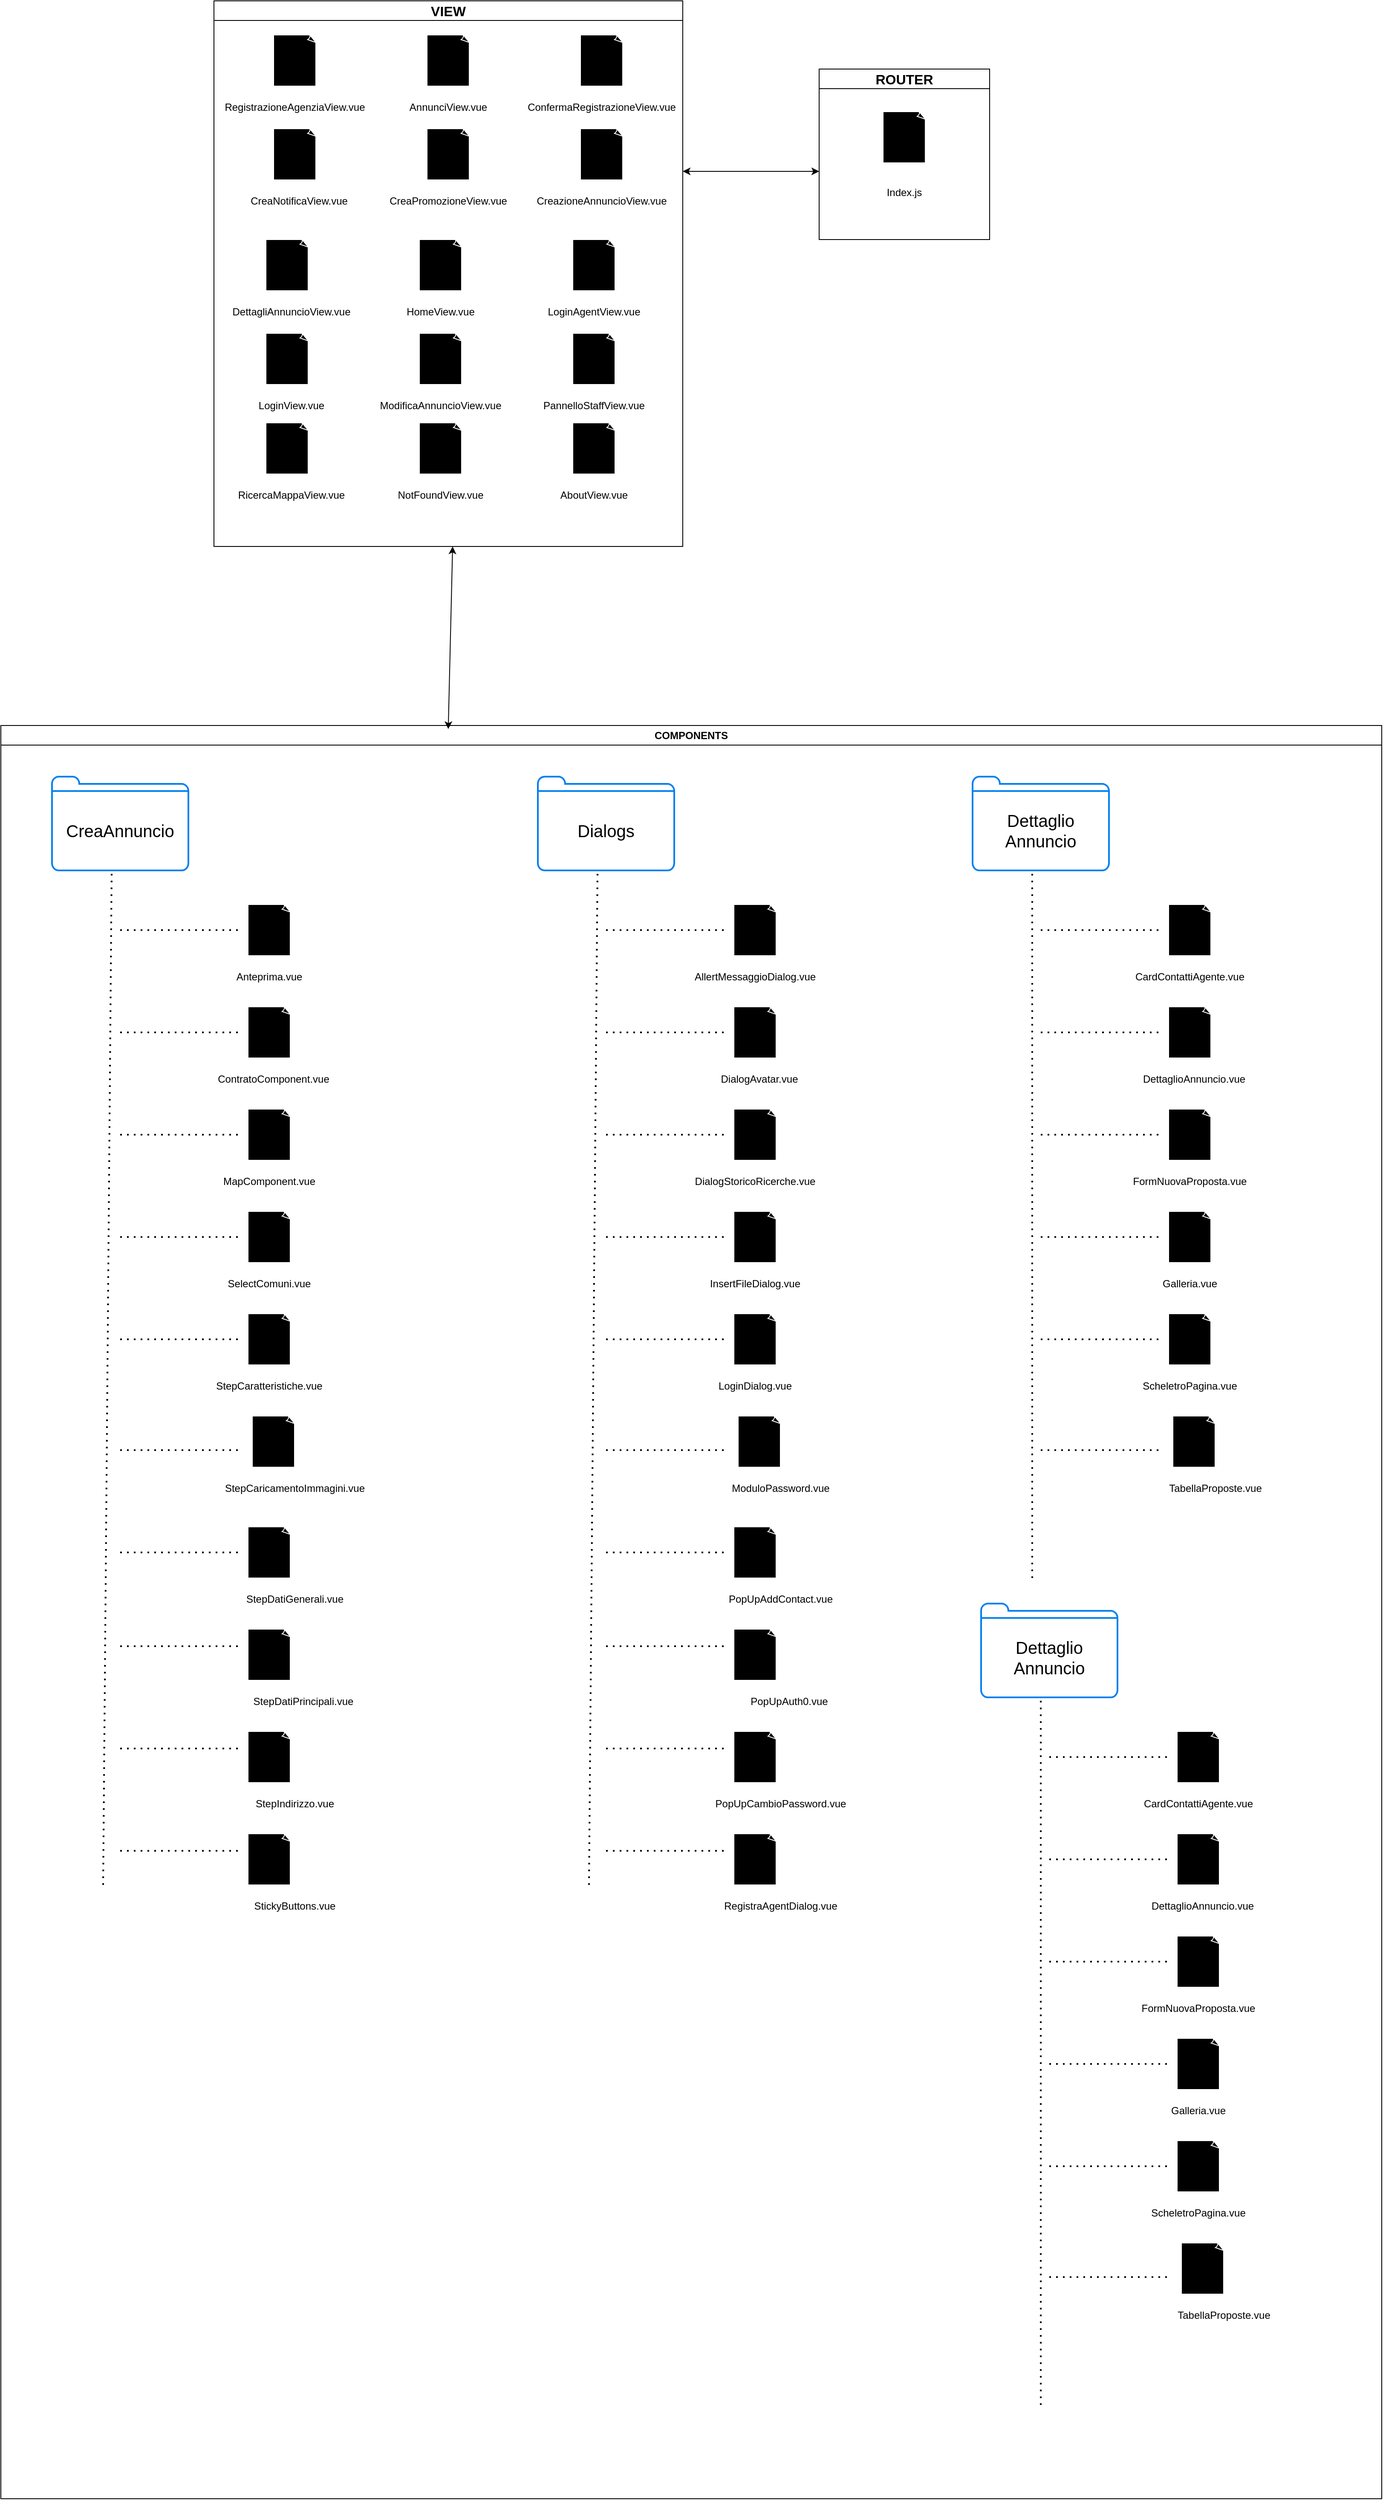 <mxfile version="28.2.6">
  <diagram name="Pagina-1" id="OAqNT32-tpnhEgavL7ft">
    <mxGraphModel dx="2430" dy="865" grid="1" gridSize="10" guides="1" tooltips="1" connect="1" arrows="1" fold="1" page="1" pageScale="1" pageWidth="827" pageHeight="1169" math="0" shadow="0">
      <root>
        <mxCell id="0" />
        <mxCell id="1" parent="0" />
        <mxCell id="5hNcSMgx9boGnoWXaqEP-1" value="&lt;font style=&quot;font-size: 16px;&quot;&gt;VIEW&lt;/font&gt;" style="swimlane;whiteSpace=wrap;html=1;" vertex="1" parent="1">
          <mxGeometry x="-30" y="40" width="550" height="640" as="geometry" />
        </mxCell>
        <mxCell id="5hNcSMgx9boGnoWXaqEP-5" value="" style="whiteSpace=wrap;html=1;shape=mxgraph.basic.document;fillColor=#000000;strokeColor=#FFFFFF;" vertex="1" parent="5hNcSMgx9boGnoWXaqEP-1">
          <mxGeometry x="70" y="40" width="50" height="60" as="geometry" />
        </mxCell>
        <mxCell id="5hNcSMgx9boGnoWXaqEP-6" value="RegistrazioneAgenziaView.vue" style="text;html=1;whiteSpace=wrap;strokeColor=none;fillColor=none;align=center;verticalAlign=middle;rounded=0;" vertex="1" parent="5hNcSMgx9boGnoWXaqEP-1">
          <mxGeometry x="10" y="110" width="170" height="30" as="geometry" />
        </mxCell>
        <mxCell id="5hNcSMgx9boGnoWXaqEP-7" value="" style="whiteSpace=wrap;html=1;shape=mxgraph.basic.document;fillColor=#000000;strokeColor=#FFFFFF;" vertex="1" parent="5hNcSMgx9boGnoWXaqEP-1">
          <mxGeometry x="250" y="40" width="50" height="60" as="geometry" />
        </mxCell>
        <mxCell id="5hNcSMgx9boGnoWXaqEP-8" value="AnnunciView.vue" style="text;html=1;whiteSpace=wrap;strokeColor=none;fillColor=none;align=center;verticalAlign=middle;rounded=0;" vertex="1" parent="5hNcSMgx9boGnoWXaqEP-1">
          <mxGeometry x="190" y="110" width="170" height="30" as="geometry" />
        </mxCell>
        <mxCell id="5hNcSMgx9boGnoWXaqEP-9" value="" style="whiteSpace=wrap;html=1;shape=mxgraph.basic.document;fillColor=#000000;strokeColor=#FFFFFF;" vertex="1" parent="5hNcSMgx9boGnoWXaqEP-1">
          <mxGeometry x="430" y="40" width="50" height="60" as="geometry" />
        </mxCell>
        <mxCell id="5hNcSMgx9boGnoWXaqEP-10" value="ConfermaRegistrazioneView.vue" style="text;html=1;whiteSpace=wrap;strokeColor=none;fillColor=none;align=center;verticalAlign=middle;rounded=0;" vertex="1" parent="5hNcSMgx9boGnoWXaqEP-1">
          <mxGeometry x="370" y="110" width="170" height="30" as="geometry" />
        </mxCell>
        <mxCell id="5hNcSMgx9boGnoWXaqEP-11" value="" style="whiteSpace=wrap;html=1;shape=mxgraph.basic.document;fillColor=#000000;strokeColor=#FFFFFF;" vertex="1" parent="5hNcSMgx9boGnoWXaqEP-1">
          <mxGeometry x="70" y="150" width="50" height="60" as="geometry" />
        </mxCell>
        <mxCell id="5hNcSMgx9boGnoWXaqEP-12" value="CreaNotificaView.vue" style="text;html=1;whiteSpace=wrap;strokeColor=none;fillColor=none;align=center;verticalAlign=middle;rounded=0;" vertex="1" parent="5hNcSMgx9boGnoWXaqEP-1">
          <mxGeometry x="30" y="220" width="140" height="30" as="geometry" />
        </mxCell>
        <mxCell id="5hNcSMgx9boGnoWXaqEP-13" value="" style="whiteSpace=wrap;html=1;shape=mxgraph.basic.document;fillColor=#000000;strokeColor=#FFFFFF;" vertex="1" parent="5hNcSMgx9boGnoWXaqEP-1">
          <mxGeometry x="250" y="150" width="50" height="60" as="geometry" />
        </mxCell>
        <mxCell id="5hNcSMgx9boGnoWXaqEP-14" value="CreaPromozioneView.vue" style="text;html=1;whiteSpace=wrap;strokeColor=none;fillColor=none;align=center;verticalAlign=middle;rounded=0;" vertex="1" parent="5hNcSMgx9boGnoWXaqEP-1">
          <mxGeometry x="205" y="220" width="140" height="30" as="geometry" />
        </mxCell>
        <mxCell id="5hNcSMgx9boGnoWXaqEP-15" value="" style="whiteSpace=wrap;html=1;shape=mxgraph.basic.document;fillColor=#000000;strokeColor=#FFFFFF;" vertex="1" parent="5hNcSMgx9boGnoWXaqEP-1">
          <mxGeometry x="430" y="150" width="50" height="60" as="geometry" />
        </mxCell>
        <mxCell id="5hNcSMgx9boGnoWXaqEP-16" value="CreazioneAnnuncioView.vue" style="text;html=1;whiteSpace=wrap;strokeColor=none;fillColor=none;align=center;verticalAlign=middle;rounded=0;" vertex="1" parent="5hNcSMgx9boGnoWXaqEP-1">
          <mxGeometry x="372" y="220" width="166" height="30" as="geometry" />
        </mxCell>
        <mxCell id="5hNcSMgx9boGnoWXaqEP-17" value="" style="whiteSpace=wrap;html=1;shape=mxgraph.basic.document;fillColor=#000000;strokeColor=#FFFFFF;" vertex="1" parent="5hNcSMgx9boGnoWXaqEP-1">
          <mxGeometry x="61" y="280" width="50" height="60" as="geometry" />
        </mxCell>
        <mxCell id="5hNcSMgx9boGnoWXaqEP-18" value="DettagliAnnuncioView.vue" style="text;html=1;whiteSpace=wrap;strokeColor=none;fillColor=none;align=center;verticalAlign=middle;rounded=0;" vertex="1" parent="5hNcSMgx9boGnoWXaqEP-1">
          <mxGeometry x="21" y="350" width="140" height="30" as="geometry" />
        </mxCell>
        <mxCell id="5hNcSMgx9boGnoWXaqEP-19" value="" style="whiteSpace=wrap;html=1;shape=mxgraph.basic.document;fillColor=#000000;strokeColor=#FFFFFF;" vertex="1" parent="5hNcSMgx9boGnoWXaqEP-1">
          <mxGeometry x="241" y="280" width="50" height="60" as="geometry" />
        </mxCell>
        <mxCell id="5hNcSMgx9boGnoWXaqEP-20" value="HomeView.vue" style="text;html=1;whiteSpace=wrap;strokeColor=none;fillColor=none;align=center;verticalAlign=middle;rounded=0;" vertex="1" parent="5hNcSMgx9boGnoWXaqEP-1">
          <mxGeometry x="196" y="350" width="140" height="30" as="geometry" />
        </mxCell>
        <mxCell id="5hNcSMgx9boGnoWXaqEP-21" value="" style="whiteSpace=wrap;html=1;shape=mxgraph.basic.document;fillColor=#000000;strokeColor=#FFFFFF;" vertex="1" parent="5hNcSMgx9boGnoWXaqEP-1">
          <mxGeometry x="421" y="280" width="50" height="60" as="geometry" />
        </mxCell>
        <mxCell id="5hNcSMgx9boGnoWXaqEP-22" value="LoginAgentView.vue" style="text;html=1;whiteSpace=wrap;strokeColor=none;fillColor=none;align=center;verticalAlign=middle;rounded=0;" vertex="1" parent="5hNcSMgx9boGnoWXaqEP-1">
          <mxGeometry x="363" y="350" width="166" height="30" as="geometry" />
        </mxCell>
        <mxCell id="5hNcSMgx9boGnoWXaqEP-23" value="" style="whiteSpace=wrap;html=1;shape=mxgraph.basic.document;fillColor=#000000;strokeColor=#FFFFFF;" vertex="1" parent="5hNcSMgx9boGnoWXaqEP-1">
          <mxGeometry x="61" y="390" width="50" height="60" as="geometry" />
        </mxCell>
        <mxCell id="5hNcSMgx9boGnoWXaqEP-24" value="LoginView.vue" style="text;html=1;whiteSpace=wrap;strokeColor=none;fillColor=none;align=center;verticalAlign=middle;rounded=0;" vertex="1" parent="5hNcSMgx9boGnoWXaqEP-1">
          <mxGeometry x="21" y="460" width="140" height="30" as="geometry" />
        </mxCell>
        <mxCell id="5hNcSMgx9boGnoWXaqEP-25" value="" style="whiteSpace=wrap;html=1;shape=mxgraph.basic.document;fillColor=#000000;strokeColor=#FFFFFF;" vertex="1" parent="5hNcSMgx9boGnoWXaqEP-1">
          <mxGeometry x="241" y="390" width="50" height="60" as="geometry" />
        </mxCell>
        <mxCell id="5hNcSMgx9boGnoWXaqEP-26" value="ModificaAnnuncioView.vue" style="text;html=1;whiteSpace=wrap;strokeColor=none;fillColor=none;align=center;verticalAlign=middle;rounded=0;" vertex="1" parent="5hNcSMgx9boGnoWXaqEP-1">
          <mxGeometry x="196" y="460" width="140" height="30" as="geometry" />
        </mxCell>
        <mxCell id="5hNcSMgx9boGnoWXaqEP-27" value="" style="whiteSpace=wrap;html=1;shape=mxgraph.basic.document;fillColor=#000000;strokeColor=#FFFFFF;" vertex="1" parent="5hNcSMgx9boGnoWXaqEP-1">
          <mxGeometry x="421" y="390" width="50" height="60" as="geometry" />
        </mxCell>
        <mxCell id="5hNcSMgx9boGnoWXaqEP-28" value="PannelloStaff&lt;span style=&quot;background-color: transparent; color: light-dark(rgb(0, 0, 0), rgb(255, 255, 255));&quot;&gt;View.vue&lt;/span&gt;" style="text;html=1;whiteSpace=wrap;strokeColor=none;fillColor=none;align=center;verticalAlign=middle;rounded=0;" vertex="1" parent="5hNcSMgx9boGnoWXaqEP-1">
          <mxGeometry x="363" y="460" width="166" height="30" as="geometry" />
        </mxCell>
        <mxCell id="5hNcSMgx9boGnoWXaqEP-29" value="" style="whiteSpace=wrap;html=1;shape=mxgraph.basic.document;fillColor=#000000;strokeColor=#FFFFFF;" vertex="1" parent="5hNcSMgx9boGnoWXaqEP-1">
          <mxGeometry x="61" y="495" width="50" height="60" as="geometry" />
        </mxCell>
        <mxCell id="5hNcSMgx9boGnoWXaqEP-30" value="RicercaMappaView.vue" style="text;html=1;whiteSpace=wrap;strokeColor=none;fillColor=none;align=center;verticalAlign=middle;rounded=0;" vertex="1" parent="5hNcSMgx9boGnoWXaqEP-1">
          <mxGeometry x="21" y="565" width="140" height="30" as="geometry" />
        </mxCell>
        <mxCell id="5hNcSMgx9boGnoWXaqEP-31" value="" style="whiteSpace=wrap;html=1;shape=mxgraph.basic.document;fillColor=#000000;strokeColor=#FFFFFF;" vertex="1" parent="5hNcSMgx9boGnoWXaqEP-1">
          <mxGeometry x="241" y="495" width="50" height="60" as="geometry" />
        </mxCell>
        <mxCell id="5hNcSMgx9boGnoWXaqEP-32" value="NotFoundView.vue" style="text;html=1;whiteSpace=wrap;strokeColor=none;fillColor=none;align=center;verticalAlign=middle;rounded=0;" vertex="1" parent="5hNcSMgx9boGnoWXaqEP-1">
          <mxGeometry x="196" y="565" width="140" height="30" as="geometry" />
        </mxCell>
        <mxCell id="5hNcSMgx9boGnoWXaqEP-33" value="" style="whiteSpace=wrap;html=1;shape=mxgraph.basic.document;fillColor=#000000;strokeColor=#FFFFFF;" vertex="1" parent="5hNcSMgx9boGnoWXaqEP-1">
          <mxGeometry x="421" y="495" width="50" height="60" as="geometry" />
        </mxCell>
        <mxCell id="5hNcSMgx9boGnoWXaqEP-34" value="AboutView.vue" style="text;html=1;whiteSpace=wrap;strokeColor=none;fillColor=none;align=center;verticalAlign=middle;rounded=0;" vertex="1" parent="5hNcSMgx9boGnoWXaqEP-1">
          <mxGeometry x="363" y="565" width="166" height="30" as="geometry" />
        </mxCell>
        <mxCell id="5hNcSMgx9boGnoWXaqEP-2" value="&lt;font style=&quot;font-size: 16px;&quot;&gt;ROUTER&lt;/font&gt;" style="swimlane;whiteSpace=wrap;html=1;" vertex="1" parent="1">
          <mxGeometry x="680" y="120" width="200" height="200" as="geometry" />
        </mxCell>
        <mxCell id="5hNcSMgx9boGnoWXaqEP-35" value="" style="whiteSpace=wrap;html=1;shape=mxgraph.basic.document;fillColor=#000000;strokeColor=#FFFFFF;" vertex="1" parent="5hNcSMgx9boGnoWXaqEP-2">
          <mxGeometry x="75" y="50" width="50" height="60" as="geometry" />
        </mxCell>
        <mxCell id="5hNcSMgx9boGnoWXaqEP-36" value="Index.js" style="text;html=1;whiteSpace=wrap;strokeColor=none;fillColor=none;align=center;verticalAlign=middle;rounded=0;" vertex="1" parent="5hNcSMgx9boGnoWXaqEP-2">
          <mxGeometry x="60" y="130" width="80" height="30" as="geometry" />
        </mxCell>
        <mxCell id="5hNcSMgx9boGnoWXaqEP-4" value="" style="endArrow=classic;startArrow=classic;html=1;rounded=0;" edge="1" parent="1">
          <mxGeometry width="50" height="50" relative="1" as="geometry">
            <mxPoint x="520" y="240" as="sourcePoint" />
            <mxPoint x="680" y="240" as="targetPoint" />
          </mxGeometry>
        </mxCell>
        <mxCell id="5hNcSMgx9boGnoWXaqEP-37" value="COMPONENTS" style="swimlane;whiteSpace=wrap;html=1;" vertex="1" parent="1">
          <mxGeometry x="-280" y="890" width="1620" height="2080" as="geometry" />
        </mxCell>
        <mxCell id="5hNcSMgx9boGnoWXaqEP-41" value="" style="html=1;verticalLabelPosition=bottom;align=center;labelBackgroundColor=#ffffff;verticalAlign=top;strokeWidth=2;strokeColor=#0080F0;shadow=0;dashed=0;shape=mxgraph.ios7.icons.folder;" vertex="1" parent="5hNcSMgx9boGnoWXaqEP-37">
          <mxGeometry x="60" y="60" width="160" height="110" as="geometry" />
        </mxCell>
        <mxCell id="5hNcSMgx9boGnoWXaqEP-42" value="&lt;font style=&quot;font-size: 20px;&quot;&gt;CreaAnnuncio&lt;/font&gt;" style="text;html=1;whiteSpace=wrap;strokeColor=none;fillColor=none;align=center;verticalAlign=middle;rounded=0;" vertex="1" parent="5hNcSMgx9boGnoWXaqEP-37">
          <mxGeometry x="70" y="85" width="140" height="75" as="geometry" />
        </mxCell>
        <mxCell id="5hNcSMgx9boGnoWXaqEP-44" value="" style="endArrow=none;dashed=1;html=1;dashPattern=1 3;strokeWidth=2;rounded=0;" edge="1" parent="5hNcSMgx9boGnoWXaqEP-37">
          <mxGeometry width="50" height="50" relative="1" as="geometry">
            <mxPoint x="120" y="1360" as="sourcePoint" />
            <mxPoint x="130" y="170" as="targetPoint" />
          </mxGeometry>
        </mxCell>
        <mxCell id="5hNcSMgx9boGnoWXaqEP-45" value="" style="endArrow=none;dashed=1;html=1;dashPattern=1 3;strokeWidth=2;rounded=0;" edge="1" parent="5hNcSMgx9boGnoWXaqEP-37">
          <mxGeometry width="50" height="50" relative="1" as="geometry">
            <mxPoint x="140" y="240" as="sourcePoint" />
            <mxPoint x="280" y="240" as="targetPoint" />
          </mxGeometry>
        </mxCell>
        <mxCell id="5hNcSMgx9boGnoWXaqEP-46" value="" style="whiteSpace=wrap;html=1;shape=mxgraph.basic.document;fillColor=#000000;strokeColor=#FFFFFF;" vertex="1" parent="5hNcSMgx9boGnoWXaqEP-37">
          <mxGeometry x="290" y="210" width="50" height="60" as="geometry" />
        </mxCell>
        <mxCell id="5hNcSMgx9boGnoWXaqEP-47" value="Anteprima.vue" style="text;html=1;whiteSpace=wrap;strokeColor=none;fillColor=none;align=center;verticalAlign=middle;rounded=0;" vertex="1" parent="5hNcSMgx9boGnoWXaqEP-37">
          <mxGeometry x="245" y="280" width="140" height="30" as="geometry" />
        </mxCell>
        <mxCell id="5hNcSMgx9boGnoWXaqEP-48" value="" style="endArrow=none;dashed=1;html=1;dashPattern=1 3;strokeWidth=2;rounded=0;" edge="1" parent="5hNcSMgx9boGnoWXaqEP-37">
          <mxGeometry width="50" height="50" relative="1" as="geometry">
            <mxPoint x="140" y="360" as="sourcePoint" />
            <mxPoint x="280" y="360" as="targetPoint" />
          </mxGeometry>
        </mxCell>
        <mxCell id="5hNcSMgx9boGnoWXaqEP-49" value="" style="whiteSpace=wrap;html=1;shape=mxgraph.basic.document;fillColor=#000000;strokeColor=#FFFFFF;" vertex="1" parent="5hNcSMgx9boGnoWXaqEP-37">
          <mxGeometry x="290" y="330" width="50" height="60" as="geometry" />
        </mxCell>
        <mxCell id="5hNcSMgx9boGnoWXaqEP-50" value="ContratoComponent.vue" style="text;html=1;whiteSpace=wrap;strokeColor=none;fillColor=none;align=center;verticalAlign=middle;rounded=0;" vertex="1" parent="5hNcSMgx9boGnoWXaqEP-37">
          <mxGeometry x="250" y="400" width="140" height="30" as="geometry" />
        </mxCell>
        <mxCell id="5hNcSMgx9boGnoWXaqEP-51" value="" style="endArrow=none;dashed=1;html=1;dashPattern=1 3;strokeWidth=2;rounded=0;" edge="1" parent="5hNcSMgx9boGnoWXaqEP-37">
          <mxGeometry width="50" height="50" relative="1" as="geometry">
            <mxPoint x="140" y="480" as="sourcePoint" />
            <mxPoint x="280" y="480" as="targetPoint" />
          </mxGeometry>
        </mxCell>
        <mxCell id="5hNcSMgx9boGnoWXaqEP-52" value="" style="whiteSpace=wrap;html=1;shape=mxgraph.basic.document;fillColor=#000000;strokeColor=#FFFFFF;" vertex="1" parent="5hNcSMgx9boGnoWXaqEP-37">
          <mxGeometry x="290" y="450" width="50" height="60" as="geometry" />
        </mxCell>
        <mxCell id="5hNcSMgx9boGnoWXaqEP-53" value="MapComponent.vue" style="text;html=1;whiteSpace=wrap;strokeColor=none;fillColor=none;align=center;verticalAlign=middle;rounded=0;" vertex="1" parent="5hNcSMgx9boGnoWXaqEP-37">
          <mxGeometry x="245" y="520" width="140" height="30" as="geometry" />
        </mxCell>
        <mxCell id="5hNcSMgx9boGnoWXaqEP-54" value="" style="endArrow=none;dashed=1;html=1;dashPattern=1 3;strokeWidth=2;rounded=0;" edge="1" parent="5hNcSMgx9boGnoWXaqEP-37">
          <mxGeometry width="50" height="50" relative="1" as="geometry">
            <mxPoint x="140" y="600" as="sourcePoint" />
            <mxPoint x="280" y="600" as="targetPoint" />
          </mxGeometry>
        </mxCell>
        <mxCell id="5hNcSMgx9boGnoWXaqEP-55" value="" style="whiteSpace=wrap;html=1;shape=mxgraph.basic.document;fillColor=#000000;strokeColor=#FFFFFF;" vertex="1" parent="5hNcSMgx9boGnoWXaqEP-37">
          <mxGeometry x="290" y="570" width="50" height="60" as="geometry" />
        </mxCell>
        <mxCell id="5hNcSMgx9boGnoWXaqEP-56" value="SelectComuni.vue" style="text;html=1;whiteSpace=wrap;strokeColor=none;fillColor=none;align=center;verticalAlign=middle;rounded=0;" vertex="1" parent="5hNcSMgx9boGnoWXaqEP-37">
          <mxGeometry x="245" y="640" width="140" height="30" as="geometry" />
        </mxCell>
        <mxCell id="5hNcSMgx9boGnoWXaqEP-57" value="" style="endArrow=none;dashed=1;html=1;dashPattern=1 3;strokeWidth=2;rounded=0;" edge="1" parent="5hNcSMgx9boGnoWXaqEP-37">
          <mxGeometry width="50" height="50" relative="1" as="geometry">
            <mxPoint x="140" y="720" as="sourcePoint" />
            <mxPoint x="280" y="720" as="targetPoint" />
          </mxGeometry>
        </mxCell>
        <mxCell id="5hNcSMgx9boGnoWXaqEP-58" value="" style="whiteSpace=wrap;html=1;shape=mxgraph.basic.document;fillColor=#000000;strokeColor=#FFFFFF;" vertex="1" parent="5hNcSMgx9boGnoWXaqEP-37">
          <mxGeometry x="290" y="690" width="50" height="60" as="geometry" />
        </mxCell>
        <mxCell id="5hNcSMgx9boGnoWXaqEP-59" value="StepCaratteristiche.vue" style="text;html=1;whiteSpace=wrap;strokeColor=none;fillColor=none;align=center;verticalAlign=middle;rounded=0;" vertex="1" parent="5hNcSMgx9boGnoWXaqEP-37">
          <mxGeometry x="245" y="760" width="140" height="30" as="geometry" />
        </mxCell>
        <mxCell id="5hNcSMgx9boGnoWXaqEP-60" value="" style="endArrow=none;dashed=1;html=1;dashPattern=1 3;strokeWidth=2;rounded=0;" edge="1" parent="5hNcSMgx9boGnoWXaqEP-37">
          <mxGeometry width="50" height="50" relative="1" as="geometry">
            <mxPoint x="140" y="850" as="sourcePoint" />
            <mxPoint x="280" y="850" as="targetPoint" />
          </mxGeometry>
        </mxCell>
        <mxCell id="5hNcSMgx9boGnoWXaqEP-61" value="" style="whiteSpace=wrap;html=1;shape=mxgraph.basic.document;fillColor=#000000;strokeColor=#FFFFFF;" vertex="1" parent="5hNcSMgx9boGnoWXaqEP-37">
          <mxGeometry x="295" y="810" width="50" height="60" as="geometry" />
        </mxCell>
        <mxCell id="5hNcSMgx9boGnoWXaqEP-62" value="StepCaricamentoImmagini.vue" style="text;html=1;whiteSpace=wrap;strokeColor=none;fillColor=none;align=center;verticalAlign=middle;rounded=0;" vertex="1" parent="5hNcSMgx9boGnoWXaqEP-37">
          <mxGeometry x="250" y="880" width="190" height="30" as="geometry" />
        </mxCell>
        <mxCell id="5hNcSMgx9boGnoWXaqEP-63" value="" style="endArrow=none;dashed=1;html=1;dashPattern=1 3;strokeWidth=2;rounded=0;" edge="1" parent="5hNcSMgx9boGnoWXaqEP-37">
          <mxGeometry width="50" height="50" relative="1" as="geometry">
            <mxPoint x="140" y="970" as="sourcePoint" />
            <mxPoint x="280" y="970" as="targetPoint" />
          </mxGeometry>
        </mxCell>
        <mxCell id="5hNcSMgx9boGnoWXaqEP-64" value="" style="whiteSpace=wrap;html=1;shape=mxgraph.basic.document;fillColor=#000000;strokeColor=#FFFFFF;" vertex="1" parent="5hNcSMgx9boGnoWXaqEP-37">
          <mxGeometry x="290" y="940" width="50" height="60" as="geometry" />
        </mxCell>
        <mxCell id="5hNcSMgx9boGnoWXaqEP-65" value="StepDatiGenerali.vue" style="text;html=1;whiteSpace=wrap;strokeColor=none;fillColor=none;align=center;verticalAlign=middle;rounded=0;" vertex="1" parent="5hNcSMgx9boGnoWXaqEP-37">
          <mxGeometry x="250" y="1010" width="190" height="30" as="geometry" />
        </mxCell>
        <mxCell id="5hNcSMgx9boGnoWXaqEP-66" value="" style="endArrow=none;dashed=1;html=1;dashPattern=1 3;strokeWidth=2;rounded=0;" edge="1" parent="5hNcSMgx9boGnoWXaqEP-37">
          <mxGeometry width="50" height="50" relative="1" as="geometry">
            <mxPoint x="140" y="1080" as="sourcePoint" />
            <mxPoint x="280" y="1080" as="targetPoint" />
          </mxGeometry>
        </mxCell>
        <mxCell id="5hNcSMgx9boGnoWXaqEP-67" value="" style="whiteSpace=wrap;html=1;shape=mxgraph.basic.document;fillColor=#000000;strokeColor=#FFFFFF;" vertex="1" parent="5hNcSMgx9boGnoWXaqEP-37">
          <mxGeometry x="290" y="1060" width="50" height="60" as="geometry" />
        </mxCell>
        <mxCell id="5hNcSMgx9boGnoWXaqEP-68" value="StepDatiPrincipali.vue" style="text;html=1;whiteSpace=wrap;strokeColor=none;fillColor=none;align=center;verticalAlign=middle;rounded=0;" vertex="1" parent="5hNcSMgx9boGnoWXaqEP-37">
          <mxGeometry x="260" y="1130" width="190" height="30" as="geometry" />
        </mxCell>
        <mxCell id="5hNcSMgx9boGnoWXaqEP-69" value="" style="endArrow=none;dashed=1;html=1;dashPattern=1 3;strokeWidth=2;rounded=0;" edge="1" parent="5hNcSMgx9boGnoWXaqEP-37">
          <mxGeometry width="50" height="50" relative="1" as="geometry">
            <mxPoint x="140" y="1200" as="sourcePoint" />
            <mxPoint x="280" y="1200" as="targetPoint" />
          </mxGeometry>
        </mxCell>
        <mxCell id="5hNcSMgx9boGnoWXaqEP-70" value="" style="whiteSpace=wrap;html=1;shape=mxgraph.basic.document;fillColor=#000000;strokeColor=#FFFFFF;" vertex="1" parent="5hNcSMgx9boGnoWXaqEP-37">
          <mxGeometry x="290" y="1180" width="50" height="60" as="geometry" />
        </mxCell>
        <mxCell id="5hNcSMgx9boGnoWXaqEP-71" value="" style="endArrow=none;dashed=1;html=1;dashPattern=1 3;strokeWidth=2;rounded=0;" edge="1" parent="5hNcSMgx9boGnoWXaqEP-37">
          <mxGeometry width="50" height="50" relative="1" as="geometry">
            <mxPoint x="140" y="1320" as="sourcePoint" />
            <mxPoint x="280" y="1320" as="targetPoint" />
          </mxGeometry>
        </mxCell>
        <mxCell id="5hNcSMgx9boGnoWXaqEP-72" value="" style="whiteSpace=wrap;html=1;shape=mxgraph.basic.document;fillColor=#000000;strokeColor=#FFFFFF;" vertex="1" parent="5hNcSMgx9boGnoWXaqEP-37">
          <mxGeometry x="290" y="1300" width="50" height="60" as="geometry" />
        </mxCell>
        <mxCell id="5hNcSMgx9boGnoWXaqEP-73" value="StepIndirizzo.vue" style="text;html=1;whiteSpace=wrap;strokeColor=none;fillColor=none;align=center;verticalAlign=middle;rounded=0;" vertex="1" parent="5hNcSMgx9boGnoWXaqEP-37">
          <mxGeometry x="260" y="1250" width="170" height="30" as="geometry" />
        </mxCell>
        <mxCell id="5hNcSMgx9boGnoWXaqEP-74" value="StickyButtons&lt;span style=&quot;background-color: transparent; color: light-dark(rgb(0, 0, 0), rgb(255, 255, 255));&quot;&gt;.vue&lt;/span&gt;" style="text;html=1;whiteSpace=wrap;strokeColor=none;fillColor=none;align=center;verticalAlign=middle;rounded=0;" vertex="1" parent="5hNcSMgx9boGnoWXaqEP-37">
          <mxGeometry x="260" y="1370" width="170" height="30" as="geometry" />
        </mxCell>
        <mxCell id="5hNcSMgx9boGnoWXaqEP-75" value="" style="html=1;verticalLabelPosition=bottom;align=center;labelBackgroundColor=#ffffff;verticalAlign=top;strokeWidth=2;strokeColor=#0080F0;shadow=0;dashed=0;shape=mxgraph.ios7.icons.folder;" vertex="1" parent="5hNcSMgx9boGnoWXaqEP-37">
          <mxGeometry x="630" y="60" width="160" height="110" as="geometry" />
        </mxCell>
        <mxCell id="5hNcSMgx9boGnoWXaqEP-76" value="&lt;font style=&quot;font-size: 20px;&quot;&gt;Dialogs&lt;/font&gt;" style="text;html=1;whiteSpace=wrap;strokeColor=none;fillColor=none;align=center;verticalAlign=middle;rounded=0;" vertex="1" parent="5hNcSMgx9boGnoWXaqEP-37">
          <mxGeometry x="640" y="85" width="140" height="75" as="geometry" />
        </mxCell>
        <mxCell id="5hNcSMgx9boGnoWXaqEP-77" value="" style="endArrow=none;dashed=1;html=1;dashPattern=1 3;strokeWidth=2;rounded=0;" edge="1" parent="5hNcSMgx9boGnoWXaqEP-37">
          <mxGeometry width="50" height="50" relative="1" as="geometry">
            <mxPoint x="690" y="1360" as="sourcePoint" />
            <mxPoint x="700" y="170" as="targetPoint" />
          </mxGeometry>
        </mxCell>
        <mxCell id="5hNcSMgx9boGnoWXaqEP-78" value="" style="endArrow=none;dashed=1;html=1;dashPattern=1 3;strokeWidth=2;rounded=0;" edge="1" parent="5hNcSMgx9boGnoWXaqEP-37">
          <mxGeometry width="50" height="50" relative="1" as="geometry">
            <mxPoint x="710" y="240" as="sourcePoint" />
            <mxPoint x="850" y="240" as="targetPoint" />
          </mxGeometry>
        </mxCell>
        <mxCell id="5hNcSMgx9boGnoWXaqEP-79" value="" style="whiteSpace=wrap;html=1;shape=mxgraph.basic.document;fillColor=#000000;strokeColor=#FFFFFF;" vertex="1" parent="5hNcSMgx9boGnoWXaqEP-37">
          <mxGeometry x="860" y="210" width="50" height="60" as="geometry" />
        </mxCell>
        <mxCell id="5hNcSMgx9boGnoWXaqEP-80" value="AllertMessaggioDialog.vue" style="text;html=1;whiteSpace=wrap;strokeColor=none;fillColor=none;align=center;verticalAlign=middle;rounded=0;" vertex="1" parent="5hNcSMgx9boGnoWXaqEP-37">
          <mxGeometry x="815" y="280" width="140" height="30" as="geometry" />
        </mxCell>
        <mxCell id="5hNcSMgx9boGnoWXaqEP-81" value="" style="endArrow=none;dashed=1;html=1;dashPattern=1 3;strokeWidth=2;rounded=0;" edge="1" parent="5hNcSMgx9boGnoWXaqEP-37">
          <mxGeometry width="50" height="50" relative="1" as="geometry">
            <mxPoint x="710" y="360" as="sourcePoint" />
            <mxPoint x="850" y="360" as="targetPoint" />
          </mxGeometry>
        </mxCell>
        <mxCell id="5hNcSMgx9boGnoWXaqEP-82" value="" style="whiteSpace=wrap;html=1;shape=mxgraph.basic.document;fillColor=#000000;strokeColor=#FFFFFF;" vertex="1" parent="5hNcSMgx9boGnoWXaqEP-37">
          <mxGeometry x="860" y="330" width="50" height="60" as="geometry" />
        </mxCell>
        <mxCell id="5hNcSMgx9boGnoWXaqEP-83" value="DialogAvatar.vue" style="text;html=1;whiteSpace=wrap;strokeColor=none;fillColor=none;align=center;verticalAlign=middle;rounded=0;" vertex="1" parent="5hNcSMgx9boGnoWXaqEP-37">
          <mxGeometry x="820" y="400" width="140" height="30" as="geometry" />
        </mxCell>
        <mxCell id="5hNcSMgx9boGnoWXaqEP-84" value="" style="endArrow=none;dashed=1;html=1;dashPattern=1 3;strokeWidth=2;rounded=0;" edge="1" parent="5hNcSMgx9boGnoWXaqEP-37">
          <mxGeometry width="50" height="50" relative="1" as="geometry">
            <mxPoint x="710" y="480" as="sourcePoint" />
            <mxPoint x="850" y="480" as="targetPoint" />
          </mxGeometry>
        </mxCell>
        <mxCell id="5hNcSMgx9boGnoWXaqEP-85" value="" style="whiteSpace=wrap;html=1;shape=mxgraph.basic.document;fillColor=#000000;strokeColor=#FFFFFF;" vertex="1" parent="5hNcSMgx9boGnoWXaqEP-37">
          <mxGeometry x="860" y="450" width="50" height="60" as="geometry" />
        </mxCell>
        <mxCell id="5hNcSMgx9boGnoWXaqEP-86" value="DialogStoricoRicerche.vue" style="text;html=1;whiteSpace=wrap;strokeColor=none;fillColor=none;align=center;verticalAlign=middle;rounded=0;" vertex="1" parent="5hNcSMgx9boGnoWXaqEP-37">
          <mxGeometry x="815" y="520" width="140" height="30" as="geometry" />
        </mxCell>
        <mxCell id="5hNcSMgx9boGnoWXaqEP-87" value="" style="endArrow=none;dashed=1;html=1;dashPattern=1 3;strokeWidth=2;rounded=0;" edge="1" parent="5hNcSMgx9boGnoWXaqEP-37">
          <mxGeometry width="50" height="50" relative="1" as="geometry">
            <mxPoint x="710" y="600" as="sourcePoint" />
            <mxPoint x="850" y="600" as="targetPoint" />
          </mxGeometry>
        </mxCell>
        <mxCell id="5hNcSMgx9boGnoWXaqEP-88" value="" style="whiteSpace=wrap;html=1;shape=mxgraph.basic.document;fillColor=#000000;strokeColor=#FFFFFF;" vertex="1" parent="5hNcSMgx9boGnoWXaqEP-37">
          <mxGeometry x="860" y="570" width="50" height="60" as="geometry" />
        </mxCell>
        <mxCell id="5hNcSMgx9boGnoWXaqEP-89" value="InsertFileDialog.vue" style="text;html=1;whiteSpace=wrap;strokeColor=none;fillColor=none;align=center;verticalAlign=middle;rounded=0;" vertex="1" parent="5hNcSMgx9boGnoWXaqEP-37">
          <mxGeometry x="815" y="640" width="140" height="30" as="geometry" />
        </mxCell>
        <mxCell id="5hNcSMgx9boGnoWXaqEP-90" value="" style="endArrow=none;dashed=1;html=1;dashPattern=1 3;strokeWidth=2;rounded=0;" edge="1" parent="5hNcSMgx9boGnoWXaqEP-37">
          <mxGeometry width="50" height="50" relative="1" as="geometry">
            <mxPoint x="710" y="720" as="sourcePoint" />
            <mxPoint x="850" y="720" as="targetPoint" />
          </mxGeometry>
        </mxCell>
        <mxCell id="5hNcSMgx9boGnoWXaqEP-91" value="" style="whiteSpace=wrap;html=1;shape=mxgraph.basic.document;fillColor=#000000;strokeColor=#FFFFFF;" vertex="1" parent="5hNcSMgx9boGnoWXaqEP-37">
          <mxGeometry x="860" y="690" width="50" height="60" as="geometry" />
        </mxCell>
        <mxCell id="5hNcSMgx9boGnoWXaqEP-92" value="LoginDialog.vue" style="text;html=1;whiteSpace=wrap;strokeColor=none;fillColor=none;align=center;verticalAlign=middle;rounded=0;" vertex="1" parent="5hNcSMgx9boGnoWXaqEP-37">
          <mxGeometry x="815" y="760" width="140" height="30" as="geometry" />
        </mxCell>
        <mxCell id="5hNcSMgx9boGnoWXaqEP-93" value="" style="endArrow=none;dashed=1;html=1;dashPattern=1 3;strokeWidth=2;rounded=0;" edge="1" parent="5hNcSMgx9boGnoWXaqEP-37">
          <mxGeometry width="50" height="50" relative="1" as="geometry">
            <mxPoint x="710" y="850" as="sourcePoint" />
            <mxPoint x="850" y="850" as="targetPoint" />
          </mxGeometry>
        </mxCell>
        <mxCell id="5hNcSMgx9boGnoWXaqEP-94" value="" style="whiteSpace=wrap;html=1;shape=mxgraph.basic.document;fillColor=#000000;strokeColor=#FFFFFF;" vertex="1" parent="5hNcSMgx9boGnoWXaqEP-37">
          <mxGeometry x="865" y="810" width="50" height="60" as="geometry" />
        </mxCell>
        <mxCell id="5hNcSMgx9boGnoWXaqEP-95" value="ModuloPassword.vue" style="text;html=1;whiteSpace=wrap;strokeColor=none;fillColor=none;align=center;verticalAlign=middle;rounded=0;" vertex="1" parent="5hNcSMgx9boGnoWXaqEP-37">
          <mxGeometry x="820" y="880" width="190" height="30" as="geometry" />
        </mxCell>
        <mxCell id="5hNcSMgx9boGnoWXaqEP-96" value="" style="endArrow=none;dashed=1;html=1;dashPattern=1 3;strokeWidth=2;rounded=0;" edge="1" parent="5hNcSMgx9boGnoWXaqEP-37">
          <mxGeometry width="50" height="50" relative="1" as="geometry">
            <mxPoint x="710" y="970" as="sourcePoint" />
            <mxPoint x="850" y="970" as="targetPoint" />
          </mxGeometry>
        </mxCell>
        <mxCell id="5hNcSMgx9boGnoWXaqEP-97" value="" style="whiteSpace=wrap;html=1;shape=mxgraph.basic.document;fillColor=#000000;strokeColor=#FFFFFF;" vertex="1" parent="5hNcSMgx9boGnoWXaqEP-37">
          <mxGeometry x="860" y="940" width="50" height="60" as="geometry" />
        </mxCell>
        <mxCell id="5hNcSMgx9boGnoWXaqEP-98" value="PopUpAddContact.vue" style="text;html=1;whiteSpace=wrap;strokeColor=none;fillColor=none;align=center;verticalAlign=middle;rounded=0;" vertex="1" parent="5hNcSMgx9boGnoWXaqEP-37">
          <mxGeometry x="820" y="1010" width="190" height="30" as="geometry" />
        </mxCell>
        <mxCell id="5hNcSMgx9boGnoWXaqEP-99" value="" style="endArrow=none;dashed=1;html=1;dashPattern=1 3;strokeWidth=2;rounded=0;" edge="1" parent="5hNcSMgx9boGnoWXaqEP-37">
          <mxGeometry width="50" height="50" relative="1" as="geometry">
            <mxPoint x="710" y="1080" as="sourcePoint" />
            <mxPoint x="850" y="1080" as="targetPoint" />
          </mxGeometry>
        </mxCell>
        <mxCell id="5hNcSMgx9boGnoWXaqEP-100" value="" style="whiteSpace=wrap;html=1;shape=mxgraph.basic.document;fillColor=#000000;strokeColor=#FFFFFF;" vertex="1" parent="5hNcSMgx9boGnoWXaqEP-37">
          <mxGeometry x="860" y="1060" width="50" height="60" as="geometry" />
        </mxCell>
        <mxCell id="5hNcSMgx9boGnoWXaqEP-101" value="PopUpAuth0.vue" style="text;html=1;whiteSpace=wrap;strokeColor=none;fillColor=none;align=center;verticalAlign=middle;rounded=0;" vertex="1" parent="5hNcSMgx9boGnoWXaqEP-37">
          <mxGeometry x="830" y="1130" width="190" height="30" as="geometry" />
        </mxCell>
        <mxCell id="5hNcSMgx9boGnoWXaqEP-102" value="" style="endArrow=none;dashed=1;html=1;dashPattern=1 3;strokeWidth=2;rounded=0;" edge="1" parent="5hNcSMgx9boGnoWXaqEP-37">
          <mxGeometry width="50" height="50" relative="1" as="geometry">
            <mxPoint x="710" y="1200" as="sourcePoint" />
            <mxPoint x="850" y="1200" as="targetPoint" />
          </mxGeometry>
        </mxCell>
        <mxCell id="5hNcSMgx9boGnoWXaqEP-103" value="" style="whiteSpace=wrap;html=1;shape=mxgraph.basic.document;fillColor=#000000;strokeColor=#FFFFFF;" vertex="1" parent="5hNcSMgx9boGnoWXaqEP-37">
          <mxGeometry x="860" y="1180" width="50" height="60" as="geometry" />
        </mxCell>
        <mxCell id="5hNcSMgx9boGnoWXaqEP-104" value="" style="endArrow=none;dashed=1;html=1;dashPattern=1 3;strokeWidth=2;rounded=0;" edge="1" parent="5hNcSMgx9boGnoWXaqEP-37">
          <mxGeometry width="50" height="50" relative="1" as="geometry">
            <mxPoint x="710" y="1320" as="sourcePoint" />
            <mxPoint x="850" y="1320" as="targetPoint" />
          </mxGeometry>
        </mxCell>
        <mxCell id="5hNcSMgx9boGnoWXaqEP-105" value="" style="whiteSpace=wrap;html=1;shape=mxgraph.basic.document;fillColor=#000000;strokeColor=#FFFFFF;" vertex="1" parent="5hNcSMgx9boGnoWXaqEP-37">
          <mxGeometry x="860" y="1300" width="50" height="60" as="geometry" />
        </mxCell>
        <mxCell id="5hNcSMgx9boGnoWXaqEP-106" value="PopUpCambioPassword.vue" style="text;html=1;whiteSpace=wrap;strokeColor=none;fillColor=none;align=center;verticalAlign=middle;rounded=0;" vertex="1" parent="5hNcSMgx9boGnoWXaqEP-37">
          <mxGeometry x="830" y="1250" width="170" height="30" as="geometry" />
        </mxCell>
        <mxCell id="5hNcSMgx9boGnoWXaqEP-107" value="RegistraAgentDialog.vue" style="text;html=1;whiteSpace=wrap;strokeColor=none;fillColor=none;align=center;verticalAlign=middle;rounded=0;" vertex="1" parent="5hNcSMgx9boGnoWXaqEP-37">
          <mxGeometry x="830" y="1370" width="170" height="30" as="geometry" />
        </mxCell>
        <mxCell id="5hNcSMgx9boGnoWXaqEP-137" value="" style="html=1;verticalLabelPosition=bottom;align=center;labelBackgroundColor=#ffffff;verticalAlign=top;strokeWidth=2;strokeColor=#0080F0;shadow=0;dashed=0;shape=mxgraph.ios7.icons.folder;" vertex="1" parent="5hNcSMgx9boGnoWXaqEP-37">
          <mxGeometry x="1140" y="60" width="160" height="110" as="geometry" />
        </mxCell>
        <mxCell id="5hNcSMgx9boGnoWXaqEP-138" value="&lt;font style=&quot;font-size: 20px;&quot;&gt;Dettaglio&lt;/font&gt;&lt;div&gt;&lt;font style=&quot;font-size: 20px;&quot;&gt;Annuncio&lt;/font&gt;&lt;/div&gt;" style="text;html=1;whiteSpace=wrap;strokeColor=none;fillColor=none;align=center;verticalAlign=middle;rounded=0;" vertex="1" parent="5hNcSMgx9boGnoWXaqEP-37">
          <mxGeometry x="1150" y="85" width="140" height="75" as="geometry" />
        </mxCell>
        <mxCell id="5hNcSMgx9boGnoWXaqEP-139" value="" style="endArrow=none;dashed=1;html=1;dashPattern=1 3;strokeWidth=2;rounded=0;" edge="1" parent="5hNcSMgx9boGnoWXaqEP-37">
          <mxGeometry width="50" height="50" relative="1" as="geometry">
            <mxPoint x="1210" y="1000" as="sourcePoint" />
            <mxPoint x="1210" y="170" as="targetPoint" />
          </mxGeometry>
        </mxCell>
        <mxCell id="5hNcSMgx9boGnoWXaqEP-140" value="" style="endArrow=none;dashed=1;html=1;dashPattern=1 3;strokeWidth=2;rounded=0;" edge="1" parent="5hNcSMgx9boGnoWXaqEP-37">
          <mxGeometry width="50" height="50" relative="1" as="geometry">
            <mxPoint x="1220" y="240" as="sourcePoint" />
            <mxPoint x="1360" y="240" as="targetPoint" />
          </mxGeometry>
        </mxCell>
        <mxCell id="5hNcSMgx9boGnoWXaqEP-141" value="" style="whiteSpace=wrap;html=1;shape=mxgraph.basic.document;fillColor=#000000;strokeColor=#FFFFFF;" vertex="1" parent="5hNcSMgx9boGnoWXaqEP-37">
          <mxGeometry x="1370" y="210" width="50" height="60" as="geometry" />
        </mxCell>
        <mxCell id="5hNcSMgx9boGnoWXaqEP-142" value="CardContattiAgente.vue" style="text;html=1;whiteSpace=wrap;strokeColor=none;fillColor=none;align=center;verticalAlign=middle;rounded=0;" vertex="1" parent="5hNcSMgx9boGnoWXaqEP-37">
          <mxGeometry x="1325" y="280" width="140" height="30" as="geometry" />
        </mxCell>
        <mxCell id="5hNcSMgx9boGnoWXaqEP-143" value="" style="endArrow=none;dashed=1;html=1;dashPattern=1 3;strokeWidth=2;rounded=0;" edge="1" parent="5hNcSMgx9boGnoWXaqEP-37">
          <mxGeometry width="50" height="50" relative="1" as="geometry">
            <mxPoint x="1220" y="360" as="sourcePoint" />
            <mxPoint x="1360" y="360" as="targetPoint" />
          </mxGeometry>
        </mxCell>
        <mxCell id="5hNcSMgx9boGnoWXaqEP-144" value="" style="whiteSpace=wrap;html=1;shape=mxgraph.basic.document;fillColor=#000000;strokeColor=#FFFFFF;" vertex="1" parent="5hNcSMgx9boGnoWXaqEP-37">
          <mxGeometry x="1370" y="330" width="50" height="60" as="geometry" />
        </mxCell>
        <mxCell id="5hNcSMgx9boGnoWXaqEP-145" value="DettaglioAnnuncio.vue" style="text;html=1;whiteSpace=wrap;strokeColor=none;fillColor=none;align=center;verticalAlign=middle;rounded=0;" vertex="1" parent="5hNcSMgx9boGnoWXaqEP-37">
          <mxGeometry x="1330" y="400" width="140" height="30" as="geometry" />
        </mxCell>
        <mxCell id="5hNcSMgx9boGnoWXaqEP-146" value="" style="endArrow=none;dashed=1;html=1;dashPattern=1 3;strokeWidth=2;rounded=0;" edge="1" parent="5hNcSMgx9boGnoWXaqEP-37">
          <mxGeometry width="50" height="50" relative="1" as="geometry">
            <mxPoint x="1220" y="480" as="sourcePoint" />
            <mxPoint x="1360" y="480" as="targetPoint" />
          </mxGeometry>
        </mxCell>
        <mxCell id="5hNcSMgx9boGnoWXaqEP-147" value="" style="whiteSpace=wrap;html=1;shape=mxgraph.basic.document;fillColor=#000000;strokeColor=#FFFFFF;" vertex="1" parent="5hNcSMgx9boGnoWXaqEP-37">
          <mxGeometry x="1370" y="450" width="50" height="60" as="geometry" />
        </mxCell>
        <mxCell id="5hNcSMgx9boGnoWXaqEP-148" value="FormNuovaProposta.vue" style="text;html=1;whiteSpace=wrap;strokeColor=none;fillColor=none;align=center;verticalAlign=middle;rounded=0;" vertex="1" parent="5hNcSMgx9boGnoWXaqEP-37">
          <mxGeometry x="1325" y="520" width="140" height="30" as="geometry" />
        </mxCell>
        <mxCell id="5hNcSMgx9boGnoWXaqEP-149" value="" style="endArrow=none;dashed=1;html=1;dashPattern=1 3;strokeWidth=2;rounded=0;" edge="1" parent="5hNcSMgx9boGnoWXaqEP-37">
          <mxGeometry width="50" height="50" relative="1" as="geometry">
            <mxPoint x="1220" y="600" as="sourcePoint" />
            <mxPoint x="1360" y="600" as="targetPoint" />
          </mxGeometry>
        </mxCell>
        <mxCell id="5hNcSMgx9boGnoWXaqEP-150" value="" style="whiteSpace=wrap;html=1;shape=mxgraph.basic.document;fillColor=#000000;strokeColor=#FFFFFF;" vertex="1" parent="5hNcSMgx9boGnoWXaqEP-37">
          <mxGeometry x="1370" y="570" width="50" height="60" as="geometry" />
        </mxCell>
        <mxCell id="5hNcSMgx9boGnoWXaqEP-151" value="Galleria.vue" style="text;html=1;whiteSpace=wrap;strokeColor=none;fillColor=none;align=center;verticalAlign=middle;rounded=0;" vertex="1" parent="5hNcSMgx9boGnoWXaqEP-37">
          <mxGeometry x="1325" y="640" width="140" height="30" as="geometry" />
        </mxCell>
        <mxCell id="5hNcSMgx9boGnoWXaqEP-152" value="" style="endArrow=none;dashed=1;html=1;dashPattern=1 3;strokeWidth=2;rounded=0;" edge="1" parent="5hNcSMgx9boGnoWXaqEP-37">
          <mxGeometry width="50" height="50" relative="1" as="geometry">
            <mxPoint x="1220" y="720" as="sourcePoint" />
            <mxPoint x="1360" y="720" as="targetPoint" />
          </mxGeometry>
        </mxCell>
        <mxCell id="5hNcSMgx9boGnoWXaqEP-153" value="" style="whiteSpace=wrap;html=1;shape=mxgraph.basic.document;fillColor=#000000;strokeColor=#FFFFFF;" vertex="1" parent="5hNcSMgx9boGnoWXaqEP-37">
          <mxGeometry x="1370" y="690" width="50" height="60" as="geometry" />
        </mxCell>
        <mxCell id="5hNcSMgx9boGnoWXaqEP-154" value="ScheletroPagina.vue" style="text;html=1;whiteSpace=wrap;strokeColor=none;fillColor=none;align=center;verticalAlign=middle;rounded=0;" vertex="1" parent="5hNcSMgx9boGnoWXaqEP-37">
          <mxGeometry x="1325" y="760" width="140" height="30" as="geometry" />
        </mxCell>
        <mxCell id="5hNcSMgx9boGnoWXaqEP-155" value="" style="endArrow=none;dashed=1;html=1;dashPattern=1 3;strokeWidth=2;rounded=0;" edge="1" parent="5hNcSMgx9boGnoWXaqEP-37">
          <mxGeometry width="50" height="50" relative="1" as="geometry">
            <mxPoint x="1220" y="850" as="sourcePoint" />
            <mxPoint x="1360" y="850" as="targetPoint" />
          </mxGeometry>
        </mxCell>
        <mxCell id="5hNcSMgx9boGnoWXaqEP-156" value="" style="whiteSpace=wrap;html=1;shape=mxgraph.basic.document;fillColor=#000000;strokeColor=#FFFFFF;" vertex="1" parent="5hNcSMgx9boGnoWXaqEP-37">
          <mxGeometry x="1375" y="810" width="50" height="60" as="geometry" />
        </mxCell>
        <mxCell id="5hNcSMgx9boGnoWXaqEP-157" value="TabellaProposte.vue" style="text;html=1;whiteSpace=wrap;strokeColor=none;fillColor=none;align=center;verticalAlign=middle;rounded=0;" vertex="1" parent="5hNcSMgx9boGnoWXaqEP-37">
          <mxGeometry x="1330" y="880" width="190" height="30" as="geometry" />
        </mxCell>
        <mxCell id="5hNcSMgx9boGnoWXaqEP-170" value="" style="html=1;verticalLabelPosition=bottom;align=center;labelBackgroundColor=#ffffff;verticalAlign=top;strokeWidth=2;strokeColor=#0080F0;shadow=0;dashed=0;shape=mxgraph.ios7.icons.folder;" vertex="1" parent="5hNcSMgx9boGnoWXaqEP-37">
          <mxGeometry x="1150" y="1030" width="160" height="110" as="geometry" />
        </mxCell>
        <mxCell id="5hNcSMgx9boGnoWXaqEP-171" value="&lt;font style=&quot;font-size: 20px;&quot;&gt;Dettaglio&lt;/font&gt;&lt;div&gt;&lt;font style=&quot;font-size: 20px;&quot;&gt;Annuncio&lt;/font&gt;&lt;/div&gt;" style="text;html=1;whiteSpace=wrap;strokeColor=none;fillColor=none;align=center;verticalAlign=middle;rounded=0;" vertex="1" parent="5hNcSMgx9boGnoWXaqEP-37">
          <mxGeometry x="1160" y="1055" width="140" height="75" as="geometry" />
        </mxCell>
        <mxCell id="5hNcSMgx9boGnoWXaqEP-172" value="" style="endArrow=none;dashed=1;html=1;dashPattern=1 3;strokeWidth=2;rounded=0;" edge="1" parent="5hNcSMgx9boGnoWXaqEP-37">
          <mxGeometry width="50" height="50" relative="1" as="geometry">
            <mxPoint x="1220" y="1970" as="sourcePoint" />
            <mxPoint x="1220" y="1140" as="targetPoint" />
          </mxGeometry>
        </mxCell>
        <mxCell id="5hNcSMgx9boGnoWXaqEP-173" value="" style="endArrow=none;dashed=1;html=1;dashPattern=1 3;strokeWidth=2;rounded=0;" edge="1" parent="5hNcSMgx9boGnoWXaqEP-37">
          <mxGeometry width="50" height="50" relative="1" as="geometry">
            <mxPoint x="1230" y="1210" as="sourcePoint" />
            <mxPoint x="1370" y="1210" as="targetPoint" />
          </mxGeometry>
        </mxCell>
        <mxCell id="5hNcSMgx9boGnoWXaqEP-174" value="" style="whiteSpace=wrap;html=1;shape=mxgraph.basic.document;fillColor=#000000;strokeColor=#FFFFFF;" vertex="1" parent="5hNcSMgx9boGnoWXaqEP-37">
          <mxGeometry x="1380" y="1180" width="50" height="60" as="geometry" />
        </mxCell>
        <mxCell id="5hNcSMgx9boGnoWXaqEP-175" value="CardContattiAgente.vue" style="text;html=1;whiteSpace=wrap;strokeColor=none;fillColor=none;align=center;verticalAlign=middle;rounded=0;" vertex="1" parent="5hNcSMgx9boGnoWXaqEP-37">
          <mxGeometry x="1335" y="1250" width="140" height="30" as="geometry" />
        </mxCell>
        <mxCell id="5hNcSMgx9boGnoWXaqEP-176" value="" style="endArrow=none;dashed=1;html=1;dashPattern=1 3;strokeWidth=2;rounded=0;" edge="1" parent="5hNcSMgx9boGnoWXaqEP-37">
          <mxGeometry width="50" height="50" relative="1" as="geometry">
            <mxPoint x="1230" y="1330" as="sourcePoint" />
            <mxPoint x="1370" y="1330" as="targetPoint" />
          </mxGeometry>
        </mxCell>
        <mxCell id="5hNcSMgx9boGnoWXaqEP-177" value="" style="whiteSpace=wrap;html=1;shape=mxgraph.basic.document;fillColor=#000000;strokeColor=#FFFFFF;" vertex="1" parent="5hNcSMgx9boGnoWXaqEP-37">
          <mxGeometry x="1380" y="1300" width="50" height="60" as="geometry" />
        </mxCell>
        <mxCell id="5hNcSMgx9boGnoWXaqEP-178" value="DettaglioAnnuncio.vue" style="text;html=1;whiteSpace=wrap;strokeColor=none;fillColor=none;align=center;verticalAlign=middle;rounded=0;" vertex="1" parent="5hNcSMgx9boGnoWXaqEP-37">
          <mxGeometry x="1340" y="1370" width="140" height="30" as="geometry" />
        </mxCell>
        <mxCell id="5hNcSMgx9boGnoWXaqEP-179" value="" style="endArrow=none;dashed=1;html=1;dashPattern=1 3;strokeWidth=2;rounded=0;" edge="1" parent="5hNcSMgx9boGnoWXaqEP-37">
          <mxGeometry width="50" height="50" relative="1" as="geometry">
            <mxPoint x="1230" y="1450" as="sourcePoint" />
            <mxPoint x="1370" y="1450" as="targetPoint" />
          </mxGeometry>
        </mxCell>
        <mxCell id="5hNcSMgx9boGnoWXaqEP-180" value="" style="whiteSpace=wrap;html=1;shape=mxgraph.basic.document;fillColor=#000000;strokeColor=#FFFFFF;" vertex="1" parent="5hNcSMgx9boGnoWXaqEP-37">
          <mxGeometry x="1380" y="1420" width="50" height="60" as="geometry" />
        </mxCell>
        <mxCell id="5hNcSMgx9boGnoWXaqEP-181" value="FormNuovaProposta.vue" style="text;html=1;whiteSpace=wrap;strokeColor=none;fillColor=none;align=center;verticalAlign=middle;rounded=0;" vertex="1" parent="5hNcSMgx9boGnoWXaqEP-37">
          <mxGeometry x="1335" y="1490" width="140" height="30" as="geometry" />
        </mxCell>
        <mxCell id="5hNcSMgx9boGnoWXaqEP-182" value="" style="endArrow=none;dashed=1;html=1;dashPattern=1 3;strokeWidth=2;rounded=0;" edge="1" parent="5hNcSMgx9boGnoWXaqEP-37">
          <mxGeometry width="50" height="50" relative="1" as="geometry">
            <mxPoint x="1230" y="1570" as="sourcePoint" />
            <mxPoint x="1370" y="1570" as="targetPoint" />
          </mxGeometry>
        </mxCell>
        <mxCell id="5hNcSMgx9boGnoWXaqEP-183" value="" style="whiteSpace=wrap;html=1;shape=mxgraph.basic.document;fillColor=#000000;strokeColor=#FFFFFF;" vertex="1" parent="5hNcSMgx9boGnoWXaqEP-37">
          <mxGeometry x="1380" y="1540" width="50" height="60" as="geometry" />
        </mxCell>
        <mxCell id="5hNcSMgx9boGnoWXaqEP-184" value="Galleria.vue" style="text;html=1;whiteSpace=wrap;strokeColor=none;fillColor=none;align=center;verticalAlign=middle;rounded=0;" vertex="1" parent="5hNcSMgx9boGnoWXaqEP-37">
          <mxGeometry x="1335" y="1610" width="140" height="30" as="geometry" />
        </mxCell>
        <mxCell id="5hNcSMgx9boGnoWXaqEP-185" value="" style="endArrow=none;dashed=1;html=1;dashPattern=1 3;strokeWidth=2;rounded=0;" edge="1" parent="5hNcSMgx9boGnoWXaqEP-37">
          <mxGeometry width="50" height="50" relative="1" as="geometry">
            <mxPoint x="1230" y="1690" as="sourcePoint" />
            <mxPoint x="1370" y="1690" as="targetPoint" />
          </mxGeometry>
        </mxCell>
        <mxCell id="5hNcSMgx9boGnoWXaqEP-186" value="" style="whiteSpace=wrap;html=1;shape=mxgraph.basic.document;fillColor=#000000;strokeColor=#FFFFFF;" vertex="1" parent="5hNcSMgx9boGnoWXaqEP-37">
          <mxGeometry x="1380" y="1660" width="50" height="60" as="geometry" />
        </mxCell>
        <mxCell id="5hNcSMgx9boGnoWXaqEP-187" value="ScheletroPagina.vue" style="text;html=1;whiteSpace=wrap;strokeColor=none;fillColor=none;align=center;verticalAlign=middle;rounded=0;" vertex="1" parent="5hNcSMgx9boGnoWXaqEP-37">
          <mxGeometry x="1335" y="1730" width="140" height="30" as="geometry" />
        </mxCell>
        <mxCell id="5hNcSMgx9boGnoWXaqEP-188" value="" style="endArrow=none;dashed=1;html=1;dashPattern=1 3;strokeWidth=2;rounded=0;" edge="1" parent="5hNcSMgx9boGnoWXaqEP-37">
          <mxGeometry width="50" height="50" relative="1" as="geometry">
            <mxPoint x="1230" y="1820" as="sourcePoint" />
            <mxPoint x="1370" y="1820" as="targetPoint" />
          </mxGeometry>
        </mxCell>
        <mxCell id="5hNcSMgx9boGnoWXaqEP-189" value="" style="whiteSpace=wrap;html=1;shape=mxgraph.basic.document;fillColor=#000000;strokeColor=#FFFFFF;" vertex="1" parent="5hNcSMgx9boGnoWXaqEP-37">
          <mxGeometry x="1385" y="1780" width="50" height="60" as="geometry" />
        </mxCell>
        <mxCell id="5hNcSMgx9boGnoWXaqEP-190" value="TabellaProposte.vue" style="text;html=1;whiteSpace=wrap;strokeColor=none;fillColor=none;align=center;verticalAlign=middle;rounded=0;" vertex="1" parent="5hNcSMgx9boGnoWXaqEP-37">
          <mxGeometry x="1340" y="1850" width="190" height="30" as="geometry" />
        </mxCell>
        <mxCell id="5hNcSMgx9boGnoWXaqEP-191" value="" style="endArrow=classic;startArrow=classic;html=1;rounded=0;exitX=0.324;exitY=0.002;exitDx=0;exitDy=0;exitPerimeter=0;" edge="1" parent="1" source="5hNcSMgx9boGnoWXaqEP-37">
          <mxGeometry width="50" height="50" relative="1" as="geometry">
            <mxPoint x="250" y="888" as="sourcePoint" />
            <mxPoint x="250" y="680" as="targetPoint" />
          </mxGeometry>
        </mxCell>
      </root>
    </mxGraphModel>
  </diagram>
</mxfile>
